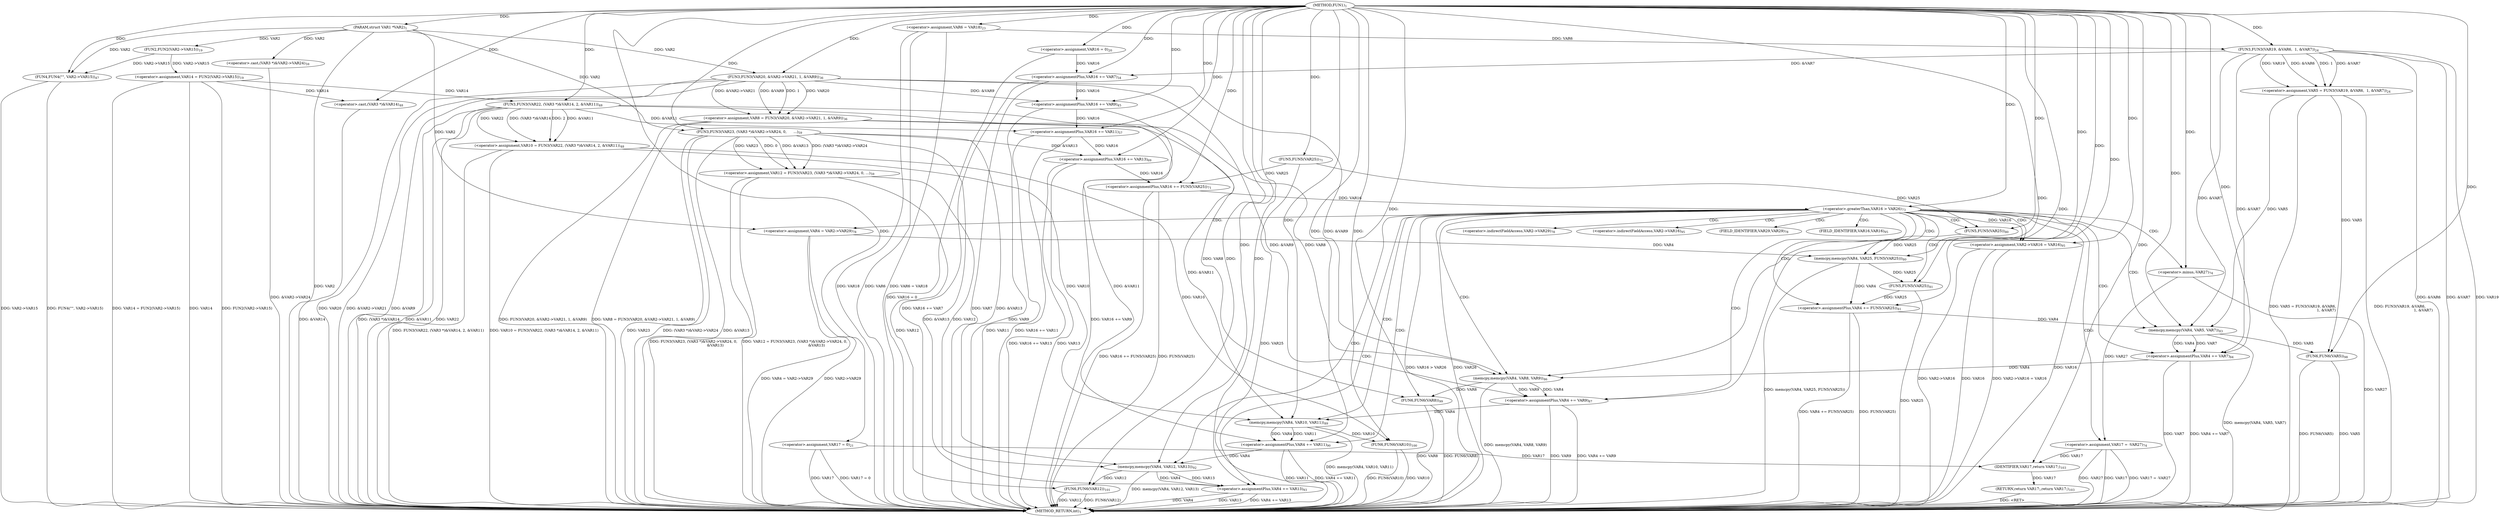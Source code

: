 digraph "FUN1" {  
"8" [label = <(METHOD,FUN1)<SUB>1</SUB>> ]
"172" [label = <(METHOD_RETURN,int)<SUB>1</SUB>> ]
"9" [label = <(PARAM,struct VAR1 *VAR2)<SUB>1</SUB>> ]
"22" [label = <(&lt;operator&gt;.assignment,VAR14 = FUN2(VAR2-&gt;VAR15))<SUB>19</SUB>> ]
"29" [label = <(&lt;operator&gt;.assignment,VAR16 = 0)<SUB>20</SUB>> ]
"33" [label = <(&lt;operator&gt;.assignment,VAR17 = 0)<SUB>21</SUB>> ]
"36" [label = <(&lt;operator&gt;.assignment,VAR6 = VAR18)<SUB>23</SUB>> ]
"39" [label = <(&lt;operator&gt;.assignment,VAR5 = FUN3(VAR19, &amp;VAR6,
 					 1, &amp;VAR7))<SUB>24</SUB>> ]
"48" [label = <(&lt;operator&gt;.assignmentPlus,VAR16 += VAR7)<SUB>34</SUB>> ]
"51" [label = <(&lt;operator&gt;.assignment,VAR8 = FUN3(VAR20, &amp;VAR2-&gt;VAR21, 1, &amp;VAR9))<SUB>36</SUB>> ]
"62" [label = <(&lt;operator&gt;.assignmentPlus,VAR16 += VAR9)<SUB>45</SUB>> ]
"65" [label = <(FUN4,FUN4(&quot;&quot;, VAR2-&gt;VAR15))<SUB>47</SUB>> ]
"70" [label = <(&lt;operator&gt;.assignment,VAR10 = FUN3(VAR22, (VAR3 *)&amp;VAR14, 2, &amp;VAR11))<SUB>48</SUB>> ]
"81" [label = <(&lt;operator&gt;.assignmentPlus,VAR16 += VAR11)<SUB>57</SUB>> ]
"84" [label = <(&lt;operator&gt;.assignment,VAR12 = FUN3(VAR23, (VAR3 *)&amp;VAR2-&gt;VAR24, 0,
 	...)<SUB>59</SUB>> ]
"97" [label = <(&lt;operator&gt;.assignmentPlus,VAR16 += VAR13)<SUB>69</SUB>> ]
"100" [label = <(&lt;operator&gt;.assignmentPlus,VAR16 += FUN5(VAR25))<SUB>71</SUB>> ]
"114" [label = <(&lt;operator&gt;.assignment,VAR4 = VAR2-&gt;VAR29)<SUB>78</SUB>> ]
"119" [label = <(memcpy,memcpy(VAR4, VAR25, FUN5(VAR25)))<SUB>80</SUB>> ]
"124" [label = <(&lt;operator&gt;.assignmentPlus,VAR4 += FUN5(VAR25))<SUB>81</SUB>> ]
"128" [label = <(memcpy,memcpy(VAR4, VAR5, VAR7))<SUB>83</SUB>> ]
"132" [label = <(&lt;operator&gt;.assignmentPlus,VAR4 += VAR7)<SUB>84</SUB>> ]
"135" [label = <(memcpy,memcpy(VAR4, VAR8, VAR9))<SUB>86</SUB>> ]
"139" [label = <(&lt;operator&gt;.assignmentPlus,VAR4 += VAR9)<SUB>87</SUB>> ]
"142" [label = <(memcpy,memcpy(VAR4, VAR10, VAR11))<SUB>89</SUB>> ]
"146" [label = <(&lt;operator&gt;.assignmentPlus,VAR4 += VAR11)<SUB>90</SUB>> ]
"149" [label = <(memcpy,memcpy(VAR4, VAR12, VAR13))<SUB>92</SUB>> ]
"153" [label = <(&lt;operator&gt;.assignmentPlus,VAR4 += VAR13)<SUB>93</SUB>> ]
"156" [label = <(&lt;operator&gt;.assignment,VAR2-&gt;VAR16 = VAR16)<SUB>95</SUB>> ]
"162" [label = <(FUN6,FUN6(VAR5))<SUB>98</SUB>> ]
"164" [label = <(FUN6,FUN6(VAR8))<SUB>99</SUB>> ]
"166" [label = <(FUN6,FUN6(VAR10))<SUB>100</SUB>> ]
"168" [label = <(FUN6,FUN6(VAR12))<SUB>101</SUB>> ]
"170" [label = <(RETURN,return VAR17;,return VAR17;)<SUB>103</SUB>> ]
"105" [label = <(&lt;operator&gt;.greaterThan,VAR16 &gt; VAR26)<SUB>73</SUB>> ]
"171" [label = <(IDENTIFIER,VAR17,return VAR17;)<SUB>103</SUB>> ]
"24" [label = <(FUN2,FUN2(VAR2-&gt;VAR15))<SUB>19</SUB>> ]
"41" [label = <(FUN3,FUN3(VAR19, &amp;VAR6,
 					 1, &amp;VAR7))<SUB>24</SUB>> ]
"53" [label = <(FUN3,FUN3(VAR20, &amp;VAR2-&gt;VAR21, 1, &amp;VAR9))<SUB>36</SUB>> ]
"72" [label = <(FUN3,FUN3(VAR22, (VAR3 *)&amp;VAR14, 2, &amp;VAR11))<SUB>48</SUB>> ]
"86" [label = <(FUN3,FUN3(VAR23, (VAR3 *)&amp;VAR2-&gt;VAR24, 0,
 				     ...)<SUB>59</SUB>> ]
"102" [label = <(FUN5,FUN5(VAR25))<SUB>71</SUB>> ]
"109" [label = <(&lt;operator&gt;.assignment,VAR17 = -VAR27)<SUB>74</SUB>> ]
"122" [label = <(FUN5,FUN5(VAR25))<SUB>80</SUB>> ]
"126" [label = <(FUN5,FUN5(VAR25))<SUB>81</SUB>> ]
"74" [label = <(&lt;operator&gt;.cast,(VAR3 *)&amp;VAR14)<SUB>48</SUB>> ]
"88" [label = <(&lt;operator&gt;.cast,(VAR3 *)&amp;VAR2-&gt;VAR24)<SUB>59</SUB>> ]
"111" [label = <(&lt;operator&gt;.minus,-VAR27)<SUB>74</SUB>> ]
"116" [label = <(&lt;operator&gt;.indirectFieldAccess,VAR2-&gt;VAR29)<SUB>78</SUB>> ]
"157" [label = <(&lt;operator&gt;.indirectFieldAccess,VAR2-&gt;VAR16)<SUB>95</SUB>> ]
"118" [label = <(FIELD_IDENTIFIER,VAR29,VAR29)<SUB>78</SUB>> ]
"159" [label = <(FIELD_IDENTIFIER,VAR16,VAR16)<SUB>95</SUB>> ]
  "170" -> "172"  [ label = "DDG: &lt;RET&gt;"] 
  "9" -> "172"  [ label = "DDG: VAR2"] 
  "22" -> "172"  [ label = "DDG: VAR14"] 
  "22" -> "172"  [ label = "DDG: FUN2(VAR2-&gt;VAR15)"] 
  "22" -> "172"  [ label = "DDG: VAR14 = FUN2(VAR2-&gt;VAR15)"] 
  "29" -> "172"  [ label = "DDG: VAR16 = 0"] 
  "33" -> "172"  [ label = "DDG: VAR17"] 
  "33" -> "172"  [ label = "DDG: VAR17 = 0"] 
  "36" -> "172"  [ label = "DDG: VAR6"] 
  "36" -> "172"  [ label = "DDG: VAR6 = VAR18"] 
  "41" -> "172"  [ label = "DDG: &amp;VAR6"] 
  "41" -> "172"  [ label = "DDG: &amp;VAR7"] 
  "39" -> "172"  [ label = "DDG: FUN3(VAR19, &amp;VAR6,
 					 1, &amp;VAR7)"] 
  "39" -> "172"  [ label = "DDG: VAR5 = FUN3(VAR19, &amp;VAR6,
 					 1, &amp;VAR7)"] 
  "48" -> "172"  [ label = "DDG: VAR7"] 
  "48" -> "172"  [ label = "DDG: VAR16 += VAR7"] 
  "53" -> "172"  [ label = "DDG: &amp;VAR2-&gt;VAR21"] 
  "53" -> "172"  [ label = "DDG: &amp;VAR9"] 
  "51" -> "172"  [ label = "DDG: FUN3(VAR20, &amp;VAR2-&gt;VAR21, 1, &amp;VAR9)"] 
  "51" -> "172"  [ label = "DDG: VAR8 = FUN3(VAR20, &amp;VAR2-&gt;VAR21, 1, &amp;VAR9)"] 
  "62" -> "172"  [ label = "DDG: VAR9"] 
  "62" -> "172"  [ label = "DDG: VAR16 += VAR9"] 
  "65" -> "172"  [ label = "DDG: VAR2-&gt;VAR15"] 
  "65" -> "172"  [ label = "DDG: FUN4(&quot;&quot;, VAR2-&gt;VAR15)"] 
  "74" -> "172"  [ label = "DDG: &amp;VAR14"] 
  "72" -> "172"  [ label = "DDG: (VAR3 *)&amp;VAR14"] 
  "72" -> "172"  [ label = "DDG: &amp;VAR11"] 
  "70" -> "172"  [ label = "DDG: FUN3(VAR22, (VAR3 *)&amp;VAR14, 2, &amp;VAR11)"] 
  "70" -> "172"  [ label = "DDG: VAR10 = FUN3(VAR22, (VAR3 *)&amp;VAR14, 2, &amp;VAR11)"] 
  "81" -> "172"  [ label = "DDG: VAR11"] 
  "81" -> "172"  [ label = "DDG: VAR16 += VAR11"] 
  "88" -> "172"  [ label = "DDG: &amp;VAR2-&gt;VAR24"] 
  "86" -> "172"  [ label = "DDG: (VAR3 *)&amp;VAR2-&gt;VAR24"] 
  "86" -> "172"  [ label = "DDG: &amp;VAR13"] 
  "84" -> "172"  [ label = "DDG: FUN3(VAR23, (VAR3 *)&amp;VAR2-&gt;VAR24, 0,
 				      &amp;VAR13)"] 
  "84" -> "172"  [ label = "DDG: VAR12 = FUN3(VAR23, (VAR3 *)&amp;VAR2-&gt;VAR24, 0,
 				      &amp;VAR13)"] 
  "97" -> "172"  [ label = "DDG: VAR13"] 
  "97" -> "172"  [ label = "DDG: VAR16 += VAR13"] 
  "102" -> "172"  [ label = "DDG: VAR25"] 
  "100" -> "172"  [ label = "DDG: FUN5(VAR25)"] 
  "100" -> "172"  [ label = "DDG: VAR16 += FUN5(VAR25)"] 
  "105" -> "172"  [ label = "DDG: VAR16"] 
  "105" -> "172"  [ label = "DDG: VAR16 &gt; VAR26"] 
  "114" -> "172"  [ label = "DDG: VAR2-&gt;VAR29"] 
  "114" -> "172"  [ label = "DDG: VAR4 = VAR2-&gt;VAR29"] 
  "119" -> "172"  [ label = "DDG: memcpy(VAR4, VAR25, FUN5(VAR25))"] 
  "126" -> "172"  [ label = "DDG: VAR25"] 
  "124" -> "172"  [ label = "DDG: FUN5(VAR25)"] 
  "124" -> "172"  [ label = "DDG: VAR4 += FUN5(VAR25)"] 
  "128" -> "172"  [ label = "DDG: memcpy(VAR4, VAR5, VAR7)"] 
  "132" -> "172"  [ label = "DDG: VAR7"] 
  "132" -> "172"  [ label = "DDG: VAR4 += VAR7"] 
  "135" -> "172"  [ label = "DDG: memcpy(VAR4, VAR8, VAR9)"] 
  "139" -> "172"  [ label = "DDG: VAR9"] 
  "139" -> "172"  [ label = "DDG: VAR4 += VAR9"] 
  "142" -> "172"  [ label = "DDG: memcpy(VAR4, VAR10, VAR11)"] 
  "146" -> "172"  [ label = "DDG: VAR11"] 
  "146" -> "172"  [ label = "DDG: VAR4 += VAR11"] 
  "149" -> "172"  [ label = "DDG: memcpy(VAR4, VAR12, VAR13)"] 
  "153" -> "172"  [ label = "DDG: VAR4"] 
  "153" -> "172"  [ label = "DDG: VAR13"] 
  "153" -> "172"  [ label = "DDG: VAR4 += VAR13"] 
  "156" -> "172"  [ label = "DDG: VAR2-&gt;VAR16"] 
  "156" -> "172"  [ label = "DDG: VAR16"] 
  "156" -> "172"  [ label = "DDG: VAR2-&gt;VAR16 = VAR16"] 
  "109" -> "172"  [ label = "DDG: VAR17"] 
  "109" -> "172"  [ label = "DDG: -VAR27"] 
  "109" -> "172"  [ label = "DDG: VAR17 = -VAR27"] 
  "162" -> "172"  [ label = "DDG: VAR5"] 
  "162" -> "172"  [ label = "DDG: FUN6(VAR5)"] 
  "164" -> "172"  [ label = "DDG: VAR8"] 
  "164" -> "172"  [ label = "DDG: FUN6(VAR8)"] 
  "166" -> "172"  [ label = "DDG: VAR10"] 
  "166" -> "172"  [ label = "DDG: FUN6(VAR10)"] 
  "168" -> "172"  [ label = "DDG: VAR12"] 
  "168" -> "172"  [ label = "DDG: FUN6(VAR12)"] 
  "105" -> "172"  [ label = "DDG: VAR26"] 
  "86" -> "172"  [ label = "DDG: VAR23"] 
  "111" -> "172"  [ label = "DDG: VAR27"] 
  "36" -> "172"  [ label = "DDG: VAR18"] 
  "41" -> "172"  [ label = "DDG: VAR19"] 
  "53" -> "172"  [ label = "DDG: VAR20"] 
  "72" -> "172"  [ label = "DDG: VAR22"] 
  "8" -> "9"  [ label = "DDG: "] 
  "24" -> "22"  [ label = "DDG: VAR2-&gt;VAR15"] 
  "8" -> "29"  [ label = "DDG: "] 
  "8" -> "33"  [ label = "DDG: "] 
  "8" -> "36"  [ label = "DDG: "] 
  "41" -> "39"  [ label = "DDG: VAR19"] 
  "41" -> "39"  [ label = "DDG: &amp;VAR6"] 
  "41" -> "39"  [ label = "DDG: 1"] 
  "41" -> "39"  [ label = "DDG: &amp;VAR7"] 
  "41" -> "48"  [ label = "DDG: &amp;VAR7"] 
  "8" -> "48"  [ label = "DDG: "] 
  "53" -> "51"  [ label = "DDG: VAR20"] 
  "53" -> "51"  [ label = "DDG: &amp;VAR2-&gt;VAR21"] 
  "53" -> "51"  [ label = "DDG: 1"] 
  "53" -> "51"  [ label = "DDG: &amp;VAR9"] 
  "53" -> "62"  [ label = "DDG: &amp;VAR9"] 
  "8" -> "62"  [ label = "DDG: "] 
  "72" -> "70"  [ label = "DDG: VAR22"] 
  "72" -> "70"  [ label = "DDG: (VAR3 *)&amp;VAR14"] 
  "72" -> "70"  [ label = "DDG: 2"] 
  "72" -> "70"  [ label = "DDG: &amp;VAR11"] 
  "72" -> "81"  [ label = "DDG: &amp;VAR11"] 
  "8" -> "81"  [ label = "DDG: "] 
  "86" -> "84"  [ label = "DDG: VAR23"] 
  "86" -> "84"  [ label = "DDG: (VAR3 *)&amp;VAR2-&gt;VAR24"] 
  "86" -> "84"  [ label = "DDG: 0"] 
  "86" -> "84"  [ label = "DDG: &amp;VAR13"] 
  "86" -> "97"  [ label = "DDG: &amp;VAR13"] 
  "8" -> "97"  [ label = "DDG: "] 
  "102" -> "100"  [ label = "DDG: VAR25"] 
  "9" -> "114"  [ label = "DDG: VAR2"] 
  "126" -> "124"  [ label = "DDG: VAR25"] 
  "41" -> "132"  [ label = "DDG: &amp;VAR7"] 
  "128" -> "132"  [ label = "DDG: VAR7"] 
  "8" -> "132"  [ label = "DDG: "] 
  "53" -> "139"  [ label = "DDG: &amp;VAR9"] 
  "135" -> "139"  [ label = "DDG: VAR9"] 
  "8" -> "139"  [ label = "DDG: "] 
  "72" -> "146"  [ label = "DDG: &amp;VAR11"] 
  "142" -> "146"  [ label = "DDG: VAR11"] 
  "8" -> "146"  [ label = "DDG: "] 
  "86" -> "153"  [ label = "DDG: &amp;VAR13"] 
  "149" -> "153"  [ label = "DDG: VAR13"] 
  "8" -> "153"  [ label = "DDG: "] 
  "105" -> "156"  [ label = "DDG: VAR16"] 
  "8" -> "156"  [ label = "DDG: "] 
  "171" -> "170"  [ label = "DDG: VAR17"] 
  "29" -> "48"  [ label = "DDG: VAR16"] 
  "48" -> "62"  [ label = "DDG: VAR16"] 
  "8" -> "65"  [ label = "DDG: "] 
  "9" -> "65"  [ label = "DDG: VAR2"] 
  "24" -> "65"  [ label = "DDG: VAR2-&gt;VAR15"] 
  "62" -> "81"  [ label = "DDG: VAR16"] 
  "81" -> "97"  [ label = "DDG: VAR16"] 
  "97" -> "100"  [ label = "DDG: VAR16"] 
  "8" -> "100"  [ label = "DDG: "] 
  "114" -> "119"  [ label = "DDG: VAR4"] 
  "8" -> "119"  [ label = "DDG: "] 
  "122" -> "119"  [ label = "DDG: VAR25"] 
  "119" -> "124"  [ label = "DDG: VAR4"] 
  "8" -> "124"  [ label = "DDG: "] 
  "124" -> "128"  [ label = "DDG: VAR4"] 
  "8" -> "128"  [ label = "DDG: "] 
  "39" -> "128"  [ label = "DDG: VAR5"] 
  "41" -> "128"  [ label = "DDG: &amp;VAR7"] 
  "128" -> "132"  [ label = "DDG: VAR4"] 
  "132" -> "135"  [ label = "DDG: VAR4"] 
  "8" -> "135"  [ label = "DDG: "] 
  "51" -> "135"  [ label = "DDG: VAR8"] 
  "53" -> "135"  [ label = "DDG: &amp;VAR9"] 
  "135" -> "139"  [ label = "DDG: VAR4"] 
  "139" -> "142"  [ label = "DDG: VAR4"] 
  "8" -> "142"  [ label = "DDG: "] 
  "70" -> "142"  [ label = "DDG: VAR10"] 
  "72" -> "142"  [ label = "DDG: &amp;VAR11"] 
  "142" -> "146"  [ label = "DDG: VAR4"] 
  "146" -> "149"  [ label = "DDG: VAR4"] 
  "8" -> "149"  [ label = "DDG: "] 
  "84" -> "149"  [ label = "DDG: VAR12"] 
  "86" -> "149"  [ label = "DDG: &amp;VAR13"] 
  "149" -> "153"  [ label = "DDG: VAR4"] 
  "39" -> "162"  [ label = "DDG: VAR5"] 
  "128" -> "162"  [ label = "DDG: VAR5"] 
  "8" -> "162"  [ label = "DDG: "] 
  "51" -> "164"  [ label = "DDG: VAR8"] 
  "135" -> "164"  [ label = "DDG: VAR8"] 
  "8" -> "164"  [ label = "DDG: "] 
  "70" -> "166"  [ label = "DDG: VAR10"] 
  "142" -> "166"  [ label = "DDG: VAR10"] 
  "8" -> "166"  [ label = "DDG: "] 
  "84" -> "168"  [ label = "DDG: VAR12"] 
  "149" -> "168"  [ label = "DDG: VAR12"] 
  "8" -> "168"  [ label = "DDG: "] 
  "33" -> "171"  [ label = "DDG: VAR17"] 
  "109" -> "171"  [ label = "DDG: VAR17"] 
  "8" -> "171"  [ label = "DDG: "] 
  "9" -> "24"  [ label = "DDG: VAR2"] 
  "8" -> "41"  [ label = "DDG: "] 
  "36" -> "41"  [ label = "DDG: VAR6"] 
  "8" -> "53"  [ label = "DDG: "] 
  "9" -> "53"  [ label = "DDG: VAR2"] 
  "8" -> "72"  [ label = "DDG: "] 
  "22" -> "72"  [ label = "DDG: VAR14"] 
  "8" -> "86"  [ label = "DDG: "] 
  "9" -> "86"  [ label = "DDG: VAR2"] 
  "8" -> "102"  [ label = "DDG: "] 
  "100" -> "105"  [ label = "DDG: VAR16"] 
  "8" -> "105"  [ label = "DDG: "] 
  "111" -> "109"  [ label = "DDG: VAR27"] 
  "102" -> "122"  [ label = "DDG: VAR25"] 
  "8" -> "122"  [ label = "DDG: "] 
  "119" -> "126"  [ label = "DDG: VAR25"] 
  "8" -> "126"  [ label = "DDG: "] 
  "22" -> "74"  [ label = "DDG: VAR14"] 
  "8" -> "74"  [ label = "DDG: "] 
  "9" -> "88"  [ label = "DDG: VAR2"] 
  "8" -> "111"  [ label = "DDG: "] 
  "105" -> "116"  [ label = "CDG: "] 
  "105" -> "146"  [ label = "CDG: "] 
  "105" -> "122"  [ label = "CDG: "] 
  "105" -> "128"  [ label = "CDG: "] 
  "105" -> "114"  [ label = "CDG: "] 
  "105" -> "149"  [ label = "CDG: "] 
  "105" -> "132"  [ label = "CDG: "] 
  "105" -> "142"  [ label = "CDG: "] 
  "105" -> "119"  [ label = "CDG: "] 
  "105" -> "153"  [ label = "CDG: "] 
  "105" -> "157"  [ label = "CDG: "] 
  "105" -> "159"  [ label = "CDG: "] 
  "105" -> "126"  [ label = "CDG: "] 
  "105" -> "118"  [ label = "CDG: "] 
  "105" -> "135"  [ label = "CDG: "] 
  "105" -> "139"  [ label = "CDG: "] 
  "105" -> "156"  [ label = "CDG: "] 
  "105" -> "124"  [ label = "CDG: "] 
  "105" -> "111"  [ label = "CDG: "] 
  "105" -> "109"  [ label = "CDG: "] 
}
